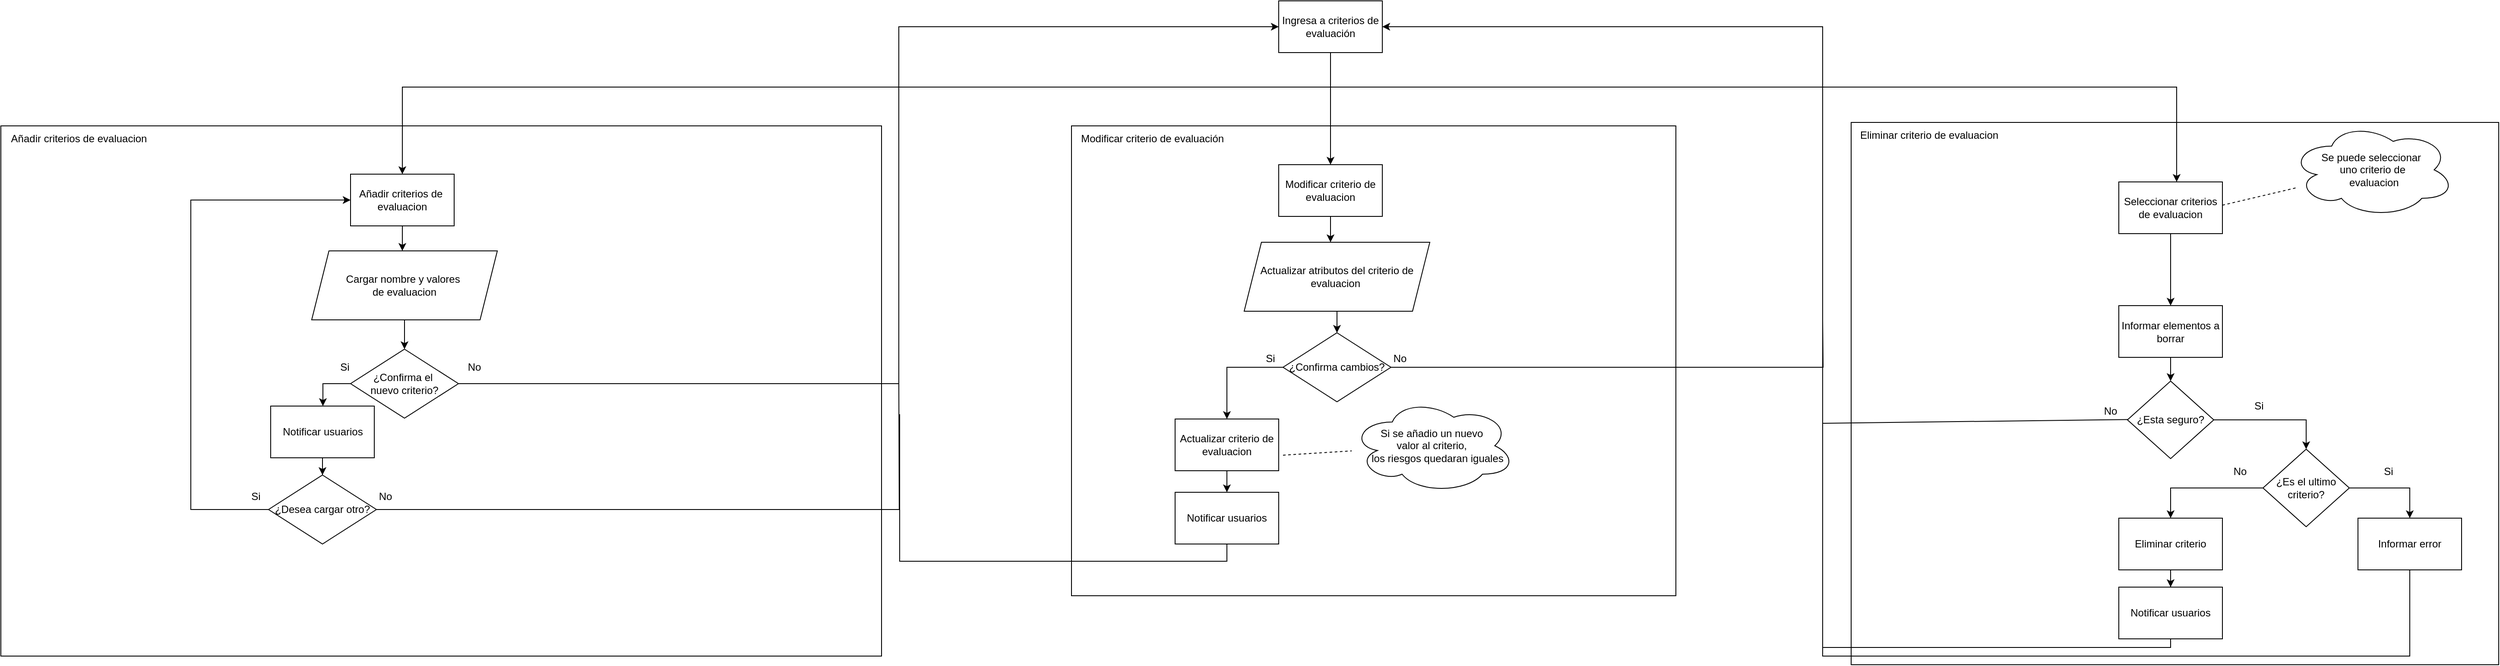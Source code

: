 <mxfile version="23.0.2" type="device">
  <diagram id="2i4qga7weTXimYSR2r4y" name="Página-2">
    <mxGraphModel dx="3636" dy="-643" grid="1" gridSize="10" guides="1" tooltips="1" connect="1" arrows="1" fold="1" page="1" pageScale="1" pageWidth="827" pageHeight="1169" math="0" shadow="0">
      <root>
        <mxCell id="0" />
        <mxCell id="1" parent="0" />
        <mxCell id="AxmTYT2sA5gF8doSfmYF-100" value="" style="rounded=0;whiteSpace=wrap;html=1;" parent="1" vertex="1">
          <mxGeometry x="203" y="1411" width="750" height="629" as="geometry" />
        </mxCell>
        <mxCell id="-6n7xgKERIVpxmvqz6UG-1" value="" style="rounded=0;whiteSpace=wrap;html=1;" parent="1" vertex="1">
          <mxGeometry x="-700" y="1415" width="700" height="545" as="geometry" />
        </mxCell>
        <mxCell id="-6n7xgKERIVpxmvqz6UG-4" value="Modificar criterio de evaluación&amp;nbsp;" style="text;html=1;align=center;verticalAlign=middle;resizable=0;points=[];autosize=1;strokeColor=none;fillColor=none;" parent="1" vertex="1">
          <mxGeometry x="-700" y="1415" width="190" height="30" as="geometry" />
        </mxCell>
        <mxCell id="AxmTYT2sA5gF8doSfmYF-81" style="edgeStyle=orthogonalEdgeStyle;rounded=0;orthogonalLoop=1;jettySize=auto;html=1;" parent="1" source="-6n7xgKERIVpxmvqz6UG-6" target="AxmTYT2sA5gF8doSfmYF-80" edge="1">
          <mxGeometry relative="1" as="geometry" />
        </mxCell>
        <mxCell id="AxmTYT2sA5gF8doSfmYF-122" style="edgeStyle=orthogonalEdgeStyle;rounded=0;orthogonalLoop=1;jettySize=auto;html=1;" parent="1" source="-6n7xgKERIVpxmvqz6UG-6" target="AxmTYT2sA5gF8doSfmYF-118" edge="1">
          <mxGeometry relative="1" as="geometry">
            <Array as="points">
              <mxPoint x="-400" y="1370" />
              <mxPoint x="580" y="1370" />
            </Array>
          </mxGeometry>
        </mxCell>
        <mxCell id="-6n7xgKERIVpxmvqz6UG-6" value="Ingresa a criterios de evaluación" style="whiteSpace=wrap;html=1;" parent="1" vertex="1">
          <mxGeometry x="-460" y="1270" width="120" height="60" as="geometry" />
        </mxCell>
        <mxCell id="AxmTYT2sA5gF8doSfmYF-1" value="" style="rounded=0;whiteSpace=wrap;html=1;" parent="1" vertex="1">
          <mxGeometry x="-1940" y="1415" width="1020" height="615" as="geometry" />
        </mxCell>
        <mxCell id="AxmTYT2sA5gF8doSfmYF-2" value="Añadir criterios de evaluacion" style="text;html=1;align=center;verticalAlign=middle;resizable=0;points=[];autosize=1;strokeColor=none;fillColor=none;" parent="1" vertex="1">
          <mxGeometry x="-1940" y="1415" width="180" height="30" as="geometry" />
        </mxCell>
        <mxCell id="AxmTYT2sA5gF8doSfmYF-3" style="edgeStyle=orthogonalEdgeStyle;rounded=0;orthogonalLoop=1;jettySize=auto;html=1;exitX=0.5;exitY=1;exitDx=0;exitDy=0;entryX=0.5;entryY=0;entryDx=0;entryDy=0;" parent="1" source="-6n7xgKERIVpxmvqz6UG-6" target="AxmTYT2sA5gF8doSfmYF-20" edge="1">
          <mxGeometry relative="1" as="geometry">
            <mxPoint x="-1470.0" y="1643.0" as="targetPoint" />
            <mxPoint x="-1470" y="1375" as="sourcePoint" />
            <Array as="points">
              <mxPoint x="-400" y="1370" />
              <mxPoint x="-1475" y="1370" />
            </Array>
          </mxGeometry>
        </mxCell>
        <mxCell id="AxmTYT2sA5gF8doSfmYF-60" value="" style="edgeStyle=orthogonalEdgeStyle;rounded=0;orthogonalLoop=1;jettySize=auto;html=1;" parent="1" source="AxmTYT2sA5gF8doSfmYF-20" edge="1">
          <mxGeometry relative="1" as="geometry">
            <mxPoint x="-1475" y="1560" as="targetPoint" />
          </mxGeometry>
        </mxCell>
        <mxCell id="AxmTYT2sA5gF8doSfmYF-20" value="&lt;span style=&quot;text-wrap: nowrap;&quot;&gt;Añadir criterios de&amp;nbsp;&lt;/span&gt;&lt;div&gt;&lt;span style=&quot;text-wrap: nowrap;&quot;&gt;evaluacion&lt;/span&gt;&lt;/div&gt;" style="whiteSpace=wrap;html=1;" parent="1" vertex="1">
          <mxGeometry x="-1535" y="1471" width="120" height="60" as="geometry" />
        </mxCell>
        <mxCell id="AxmTYT2sA5gF8doSfmYF-66" style="edgeStyle=orthogonalEdgeStyle;rounded=0;orthogonalLoop=1;jettySize=auto;html=1;" parent="1" source="AxmTYT2sA5gF8doSfmYF-61" target="AxmTYT2sA5gF8doSfmYF-65" edge="1">
          <mxGeometry relative="1" as="geometry" />
        </mxCell>
        <mxCell id="AxmTYT2sA5gF8doSfmYF-61" value="Cargar nombre y valores&amp;nbsp;&lt;div&gt;de evaluacion&lt;/div&gt;" style="shape=parallelogram;perimeter=parallelogramPerimeter;whiteSpace=wrap;html=1;fixedSize=1;" parent="1" vertex="1">
          <mxGeometry x="-1580" y="1560" width="215" height="80" as="geometry" />
        </mxCell>
        <mxCell id="AxmTYT2sA5gF8doSfmYF-73" style="edgeStyle=orthogonalEdgeStyle;rounded=0;orthogonalLoop=1;jettySize=auto;html=1;entryX=0.5;entryY=0;entryDx=0;entryDy=0;" parent="1" source="AxmTYT2sA5gF8doSfmYF-65" target="qRn0bPRGPT4GYCqQCOPE-8" edge="1">
          <mxGeometry relative="1" as="geometry">
            <Array as="points">
              <mxPoint x="-1567" y="1714" />
              <mxPoint x="-1567" y="1740" />
            </Array>
          </mxGeometry>
        </mxCell>
        <mxCell id="AxmTYT2sA5gF8doSfmYF-74" style="edgeStyle=orthogonalEdgeStyle;rounded=0;orthogonalLoop=1;jettySize=auto;html=1;entryX=0;entryY=0.5;entryDx=0;entryDy=0;" parent="1" source="AxmTYT2sA5gF8doSfmYF-65" target="-6n7xgKERIVpxmvqz6UG-6" edge="1">
          <mxGeometry relative="1" as="geometry">
            <Array as="points">
              <mxPoint x="-900" y="1714" />
              <mxPoint x="-900" y="1300" />
            </Array>
          </mxGeometry>
        </mxCell>
        <mxCell id="AxmTYT2sA5gF8doSfmYF-65" value="¿Confirma el&amp;nbsp;&lt;div&gt;nuevo criterio&lt;span style=&quot;background-color: initial;&quot;&gt;?&lt;/span&gt;&lt;/div&gt;" style="rhombus;whiteSpace=wrap;html=1;" parent="1" vertex="1">
          <mxGeometry x="-1535" y="1674" width="125" height="80" as="geometry" />
        </mxCell>
        <mxCell id="AxmTYT2sA5gF8doSfmYF-69" value="Si" style="text;html=1;align=center;verticalAlign=middle;resizable=0;points=[];autosize=1;strokeColor=none;fillColor=none;" parent="1" vertex="1">
          <mxGeometry x="-1557.5" y="1680" width="30" height="30" as="geometry" />
        </mxCell>
        <mxCell id="AxmTYT2sA5gF8doSfmYF-70" value="No" style="text;html=1;align=center;verticalAlign=middle;resizable=0;points=[];autosize=1;strokeColor=none;fillColor=none;" parent="1" vertex="1">
          <mxGeometry x="-1412.5" y="1680" width="40" height="30" as="geometry" />
        </mxCell>
        <mxCell id="AxmTYT2sA5gF8doSfmYF-77" style="edgeStyle=orthogonalEdgeStyle;rounded=0;orthogonalLoop=1;jettySize=auto;html=1;endArrow=none;endFill=0;" parent="1" source="AxmTYT2sA5gF8doSfmYF-72" edge="1">
          <mxGeometry relative="1" as="geometry">
            <mxPoint x="-900" y="1710" as="targetPoint" />
          </mxGeometry>
        </mxCell>
        <mxCell id="AxmTYT2sA5gF8doSfmYF-78" style="edgeStyle=orthogonalEdgeStyle;rounded=0;orthogonalLoop=1;jettySize=auto;html=1;entryX=0;entryY=0.5;entryDx=0;entryDy=0;" parent="1" source="AxmTYT2sA5gF8doSfmYF-72" target="AxmTYT2sA5gF8doSfmYF-20" edge="1">
          <mxGeometry relative="1" as="geometry">
            <Array as="points">
              <mxPoint x="-1720" y="1860" />
              <mxPoint x="-1720" y="1501" />
            </Array>
          </mxGeometry>
        </mxCell>
        <mxCell id="AxmTYT2sA5gF8doSfmYF-72" value="¿Desea cargar otro?" style="rhombus;whiteSpace=wrap;html=1;" parent="1" vertex="1">
          <mxGeometry x="-1630" y="1820" width="125" height="80" as="geometry" />
        </mxCell>
        <mxCell id="AxmTYT2sA5gF8doSfmYF-75" value="Si" style="text;html=1;align=center;verticalAlign=middle;resizable=0;points=[];autosize=1;strokeColor=none;fillColor=none;" parent="1" vertex="1">
          <mxGeometry x="-1660" y="1830" width="30" height="30" as="geometry" />
        </mxCell>
        <mxCell id="AxmTYT2sA5gF8doSfmYF-76" value="No" style="text;html=1;align=center;verticalAlign=middle;resizable=0;points=[];autosize=1;strokeColor=none;fillColor=none;" parent="1" vertex="1">
          <mxGeometry x="-1515" y="1830" width="40" height="30" as="geometry" />
        </mxCell>
        <mxCell id="AxmTYT2sA5gF8doSfmYF-84" style="edgeStyle=orthogonalEdgeStyle;rounded=0;orthogonalLoop=1;jettySize=auto;html=1;" parent="1" source="AxmTYT2sA5gF8doSfmYF-80" edge="1">
          <mxGeometry relative="1" as="geometry">
            <mxPoint x="-400" y="1550" as="targetPoint" />
          </mxGeometry>
        </mxCell>
        <mxCell id="AxmTYT2sA5gF8doSfmYF-80" value="Modificar criterio de&lt;div&gt;evaluacion&lt;/div&gt;" style="whiteSpace=wrap;html=1;" parent="1" vertex="1">
          <mxGeometry x="-460" y="1460" width="120" height="60" as="geometry" />
        </mxCell>
        <mxCell id="AxmTYT2sA5gF8doSfmYF-101" value="Eliminar criterio de evaluacion" style="text;html=1;align=center;verticalAlign=middle;resizable=0;points=[];autosize=1;strokeColor=none;fillColor=none;" parent="1" vertex="1">
          <mxGeometry x="203" y="1411" width="180" height="30" as="geometry" />
        </mxCell>
        <mxCell id="AxmTYT2sA5gF8doSfmYF-109" value="¿Esta seguro?" style="rhombus;whiteSpace=wrap;html=1;" parent="1" vertex="1">
          <mxGeometry x="523" y="1711" width="100" height="90" as="geometry" />
        </mxCell>
        <mxCell id="AxmTYT2sA5gF8doSfmYF-110" style="edgeStyle=orthogonalEdgeStyle;rounded=0;orthogonalLoop=1;jettySize=auto;html=1;entryX=0.5;entryY=0;entryDx=0;entryDy=0;" parent="1" source="AxmTYT2sA5gF8doSfmYF-111" target="AxmTYT2sA5gF8doSfmYF-109" edge="1">
          <mxGeometry relative="1" as="geometry" />
        </mxCell>
        <mxCell id="AxmTYT2sA5gF8doSfmYF-111" value="Informar elementos a borrar" style="whiteSpace=wrap;html=1;" parent="1" vertex="1">
          <mxGeometry x="513" y="1623.5" width="120" height="60" as="geometry" />
        </mxCell>
        <mxCell id="AxmTYT2sA5gF8doSfmYF-112" value="Si" style="text;html=1;align=center;verticalAlign=middle;resizable=0;points=[];autosize=1;strokeColor=none;fillColor=none;" parent="1" vertex="1">
          <mxGeometry x="660" y="1725" width="30" height="30" as="geometry" />
        </mxCell>
        <mxCell id="AxmTYT2sA5gF8doSfmYF-113" value="No" style="text;html=1;align=center;verticalAlign=middle;resizable=0;points=[];autosize=1;strokeColor=none;fillColor=none;" parent="1" vertex="1">
          <mxGeometry x="483" y="1731" width="40" height="30" as="geometry" />
        </mxCell>
        <mxCell id="AxmTYT2sA5gF8doSfmYF-114" style="edgeStyle=orthogonalEdgeStyle;rounded=0;orthogonalLoop=1;jettySize=auto;html=1;endArrow=classic;endFill=1;entryX=1;entryY=0.5;entryDx=0;entryDy=0;exitX=0.5;exitY=1;exitDx=0;exitDy=0;" parent="1" source="qRn0bPRGPT4GYCqQCOPE-13" target="-6n7xgKERIVpxmvqz6UG-6" edge="1">
          <mxGeometry relative="1" as="geometry">
            <mxPoint x="190" y="1786" as="targetPoint" />
            <Array as="points">
              <mxPoint x="573" y="2020" />
              <mxPoint x="170" y="2020" />
              <mxPoint x="170" y="1300" />
            </Array>
          </mxGeometry>
        </mxCell>
        <mxCell id="AxmTYT2sA5gF8doSfmYF-116" value="" style="endArrow=classic;html=1;rounded=0;exitX=1;exitY=0.5;exitDx=0;exitDy=0;entryX=0.5;entryY=0;entryDx=0;entryDy=0;edgeStyle=orthogonalEdgeStyle;" parent="1" source="AxmTYT2sA5gF8doSfmYF-109" edge="1" target="qRn0bPRGPT4GYCqQCOPE-1">
          <mxGeometry width="50" height="50" relative="1" as="geometry">
            <mxPoint x="513" y="1816" as="sourcePoint" />
            <mxPoint x="573" y="1866" as="targetPoint" />
          </mxGeometry>
        </mxCell>
        <mxCell id="AxmTYT2sA5gF8doSfmYF-121" style="edgeStyle=orthogonalEdgeStyle;rounded=0;orthogonalLoop=1;jettySize=auto;html=1;" parent="1" source="AxmTYT2sA5gF8doSfmYF-118" target="AxmTYT2sA5gF8doSfmYF-111" edge="1">
          <mxGeometry relative="1" as="geometry" />
        </mxCell>
        <mxCell id="AxmTYT2sA5gF8doSfmYF-118" value="Seleccionar criterios de evaluacion" style="whiteSpace=wrap;html=1;" parent="1" vertex="1">
          <mxGeometry x="513" y="1480" width="120" height="60" as="geometry" />
        </mxCell>
        <mxCell id="AxmTYT2sA5gF8doSfmYF-119" value="" style="rounded=0;orthogonalLoop=1;jettySize=auto;html=1;dashed=1;endArrow=none;endFill=0;" parent="1" target="AxmTYT2sA5gF8doSfmYF-120" edge="1">
          <mxGeometry relative="1" as="geometry">
            <mxPoint x="633" y="1507" as="sourcePoint" />
          </mxGeometry>
        </mxCell>
        <mxCell id="AxmTYT2sA5gF8doSfmYF-120" value="Se puede seleccionar&amp;nbsp;&lt;div&gt;uno criterio de&lt;/div&gt;&lt;div&gt;&amp;nbsp;evaluacion&lt;/div&gt;" style="ellipse;shape=cloud;whiteSpace=wrap;html=1;" parent="1" vertex="1">
          <mxGeometry x="712" y="1411" width="190" height="110" as="geometry" />
        </mxCell>
        <mxCell id="AxmTYT2sA5gF8doSfmYF-124" value="" style="endArrow=none;html=1;rounded=0;exitX=1.016;exitY=0.82;exitDx=0;exitDy=0;exitPerimeter=0;endFill=0;" parent="1" source="AxmTYT2sA5gF8doSfmYF-113" edge="1">
          <mxGeometry width="50" height="50" relative="1" as="geometry">
            <mxPoint x="43" y="1560" as="sourcePoint" />
            <mxPoint x="170" y="1760" as="targetPoint" />
          </mxGeometry>
        </mxCell>
        <mxCell id="AxmTYT2sA5gF8doSfmYF-131" style="edgeStyle=orthogonalEdgeStyle;rounded=0;orthogonalLoop=1;jettySize=auto;html=1;entryX=0.5;entryY=0;entryDx=0;entryDy=0;" parent="1" source="AxmTYT2sA5gF8doSfmYF-125" target="AxmTYT2sA5gF8doSfmYF-128" edge="1">
          <mxGeometry relative="1" as="geometry" />
        </mxCell>
        <mxCell id="AxmTYT2sA5gF8doSfmYF-125" value="&lt;div&gt;Actualizar atributos del criterio de&lt;/div&gt;&lt;div&gt;evaluacion&amp;nbsp;&lt;/div&gt;" style="shape=parallelogram;perimeter=parallelogramPerimeter;whiteSpace=wrap;html=1;fixedSize=1;" parent="1" vertex="1">
          <mxGeometry x="-500" y="1550" width="215" height="80" as="geometry" />
        </mxCell>
        <mxCell id="AxmTYT2sA5gF8doSfmYF-135" style="edgeStyle=orthogonalEdgeStyle;rounded=0;orthogonalLoop=1;jettySize=auto;html=1;entryX=0.5;entryY=0;entryDx=0;entryDy=0;" parent="1" source="AxmTYT2sA5gF8doSfmYF-128" target="AxmTYT2sA5gF8doSfmYF-130" edge="1">
          <mxGeometry relative="1" as="geometry" />
        </mxCell>
        <mxCell id="AxmTYT2sA5gF8doSfmYF-136" style="edgeStyle=orthogonalEdgeStyle;rounded=0;orthogonalLoop=1;jettySize=auto;html=1;endArrow=none;endFill=0;" parent="1" source="AxmTYT2sA5gF8doSfmYF-128" edge="1">
          <mxGeometry relative="1" as="geometry">
            <mxPoint x="170" y="1640" as="targetPoint" />
          </mxGeometry>
        </mxCell>
        <mxCell id="AxmTYT2sA5gF8doSfmYF-128" value="¿Confirma cambios?" style="rhombus;whiteSpace=wrap;html=1;" parent="1" vertex="1">
          <mxGeometry x="-455" y="1655" width="125" height="80" as="geometry" />
        </mxCell>
        <mxCell id="AxmTYT2sA5gF8doSfmYF-133" style="edgeStyle=orthogonalEdgeStyle;rounded=0;orthogonalLoop=1;jettySize=auto;html=1;endArrow=none;endFill=0;exitX=0.5;exitY=1;exitDx=0;exitDy=0;" parent="1" source="qRn0bPRGPT4GYCqQCOPE-10" edge="1">
          <mxGeometry relative="1" as="geometry">
            <mxPoint x="-900" y="1750" as="targetPoint" />
            <Array as="points">
              <mxPoint x="-520" y="1920" />
              <mxPoint x="-899" y="1920" />
              <mxPoint x="-899" y="1750" />
            </Array>
          </mxGeometry>
        </mxCell>
        <mxCell id="qRn0bPRGPT4GYCqQCOPE-11" style="edgeStyle=orthogonalEdgeStyle;rounded=0;orthogonalLoop=1;jettySize=auto;html=1;" edge="1" parent="1" source="AxmTYT2sA5gF8doSfmYF-130" target="qRn0bPRGPT4GYCqQCOPE-10">
          <mxGeometry relative="1" as="geometry" />
        </mxCell>
        <mxCell id="AxmTYT2sA5gF8doSfmYF-130" value="Actualizar criterio de evaluacion" style="whiteSpace=wrap;html=1;" parent="1" vertex="1">
          <mxGeometry x="-580" y="1755" width="120" height="60" as="geometry" />
        </mxCell>
        <mxCell id="AxmTYT2sA5gF8doSfmYF-137" value="Si" style="text;html=1;align=center;verticalAlign=middle;resizable=0;points=[];autosize=1;strokeColor=none;fillColor=none;" parent="1" vertex="1">
          <mxGeometry x="-485" y="1670" width="30" height="30" as="geometry" />
        </mxCell>
        <mxCell id="AxmTYT2sA5gF8doSfmYF-138" value="No" style="text;html=1;align=center;verticalAlign=middle;resizable=0;points=[];autosize=1;strokeColor=none;fillColor=none;" parent="1" vertex="1">
          <mxGeometry x="-340" y="1670" width="40" height="30" as="geometry" />
        </mxCell>
        <mxCell id="qRn0bPRGPT4GYCqQCOPE-14" style="edgeStyle=orthogonalEdgeStyle;rounded=0;orthogonalLoop=1;jettySize=auto;html=1;" edge="1" parent="1" source="AxmTYT2sA5gF8doSfmYF-189" target="qRn0bPRGPT4GYCqQCOPE-13">
          <mxGeometry relative="1" as="geometry" />
        </mxCell>
        <mxCell id="AxmTYT2sA5gF8doSfmYF-189" value="Eliminar criterio" style="whiteSpace=wrap;html=1;" parent="1" vertex="1">
          <mxGeometry x="513" y="1870" width="120" height="60" as="geometry" />
        </mxCell>
        <mxCell id="AxmTYT2sA5gF8doSfmYF-192" value="" style="rounded=0;orthogonalLoop=1;jettySize=auto;html=1;dashed=1;endArrow=none;endFill=0;" parent="1" target="AxmTYT2sA5gF8doSfmYF-193" edge="1">
          <mxGeometry relative="1" as="geometry">
            <mxPoint x="-455" y="1797" as="sourcePoint" />
          </mxGeometry>
        </mxCell>
        <mxCell id="AxmTYT2sA5gF8doSfmYF-193" value="Si se añadio un nuevo&amp;nbsp;&lt;div&gt;valor al criterio,&amp;nbsp;&lt;/div&gt;&lt;div&gt;&amp;nbsp; &amp;nbsp;los riesgos quedaran iguales&lt;/div&gt;" style="ellipse;shape=cloud;whiteSpace=wrap;html=1;" parent="1" vertex="1">
          <mxGeometry x="-376" y="1731" width="190" height="110" as="geometry" />
        </mxCell>
        <mxCell id="qRn0bPRGPT4GYCqQCOPE-2" style="edgeStyle=orthogonalEdgeStyle;rounded=0;orthogonalLoop=1;jettySize=auto;html=1;entryX=0.5;entryY=0;entryDx=0;entryDy=0;" edge="1" parent="1" source="qRn0bPRGPT4GYCqQCOPE-1" target="AxmTYT2sA5gF8doSfmYF-189">
          <mxGeometry relative="1" as="geometry" />
        </mxCell>
        <mxCell id="qRn0bPRGPT4GYCqQCOPE-6" style="edgeStyle=orthogonalEdgeStyle;rounded=0;orthogonalLoop=1;jettySize=auto;html=1;entryX=0.5;entryY=0;entryDx=0;entryDy=0;" edge="1" parent="1" source="qRn0bPRGPT4GYCqQCOPE-1" target="qRn0bPRGPT4GYCqQCOPE-5">
          <mxGeometry relative="1" as="geometry" />
        </mxCell>
        <mxCell id="qRn0bPRGPT4GYCqQCOPE-1" value="¿Es el ultimo criterio?" style="rhombus;whiteSpace=wrap;html=1;" vertex="1" parent="1">
          <mxGeometry x="680" y="1790" width="100" height="90" as="geometry" />
        </mxCell>
        <mxCell id="qRn0bPRGPT4GYCqQCOPE-3" value="Si" style="text;html=1;align=center;verticalAlign=middle;resizable=0;points=[];autosize=1;strokeColor=none;fillColor=none;" vertex="1" parent="1">
          <mxGeometry x="810" y="1801" width="30" height="30" as="geometry" />
        </mxCell>
        <mxCell id="qRn0bPRGPT4GYCqQCOPE-4" value="No" style="text;html=1;align=center;verticalAlign=middle;resizable=0;points=[];autosize=1;strokeColor=none;fillColor=none;" vertex="1" parent="1">
          <mxGeometry x="633" y="1801" width="40" height="30" as="geometry" />
        </mxCell>
        <mxCell id="qRn0bPRGPT4GYCqQCOPE-7" style="edgeStyle=orthogonalEdgeStyle;rounded=0;orthogonalLoop=1;jettySize=auto;html=1;endArrow=none;endFill=0;" edge="1" parent="1" source="qRn0bPRGPT4GYCqQCOPE-5">
          <mxGeometry relative="1" as="geometry">
            <mxPoint x="170" y="1880" as="targetPoint" />
            <Array as="points">
              <mxPoint x="850" y="2030" />
              <mxPoint x="170" y="2030" />
            </Array>
          </mxGeometry>
        </mxCell>
        <mxCell id="qRn0bPRGPT4GYCqQCOPE-5" value="Informar error" style="whiteSpace=wrap;html=1;" vertex="1" parent="1">
          <mxGeometry x="790" y="1870" width="120" height="60" as="geometry" />
        </mxCell>
        <mxCell id="qRn0bPRGPT4GYCqQCOPE-9" style="edgeStyle=orthogonalEdgeStyle;rounded=0;orthogonalLoop=1;jettySize=auto;html=1;" edge="1" parent="1" source="qRn0bPRGPT4GYCqQCOPE-8" target="AxmTYT2sA5gF8doSfmYF-72">
          <mxGeometry relative="1" as="geometry" />
        </mxCell>
        <mxCell id="qRn0bPRGPT4GYCqQCOPE-8" value="Notificar usuarios" style="whiteSpace=wrap;html=1;" vertex="1" parent="1">
          <mxGeometry x="-1627.5" y="1740" width="120" height="60" as="geometry" />
        </mxCell>
        <mxCell id="qRn0bPRGPT4GYCqQCOPE-10" value="Notificar usuarios" style="whiteSpace=wrap;html=1;" vertex="1" parent="1">
          <mxGeometry x="-580" y="1840" width="120" height="60" as="geometry" />
        </mxCell>
        <mxCell id="qRn0bPRGPT4GYCqQCOPE-13" value="Notificar usuarios" style="whiteSpace=wrap;html=1;" vertex="1" parent="1">
          <mxGeometry x="513" y="1950" width="120" height="60" as="geometry" />
        </mxCell>
      </root>
    </mxGraphModel>
  </diagram>
</mxfile>
